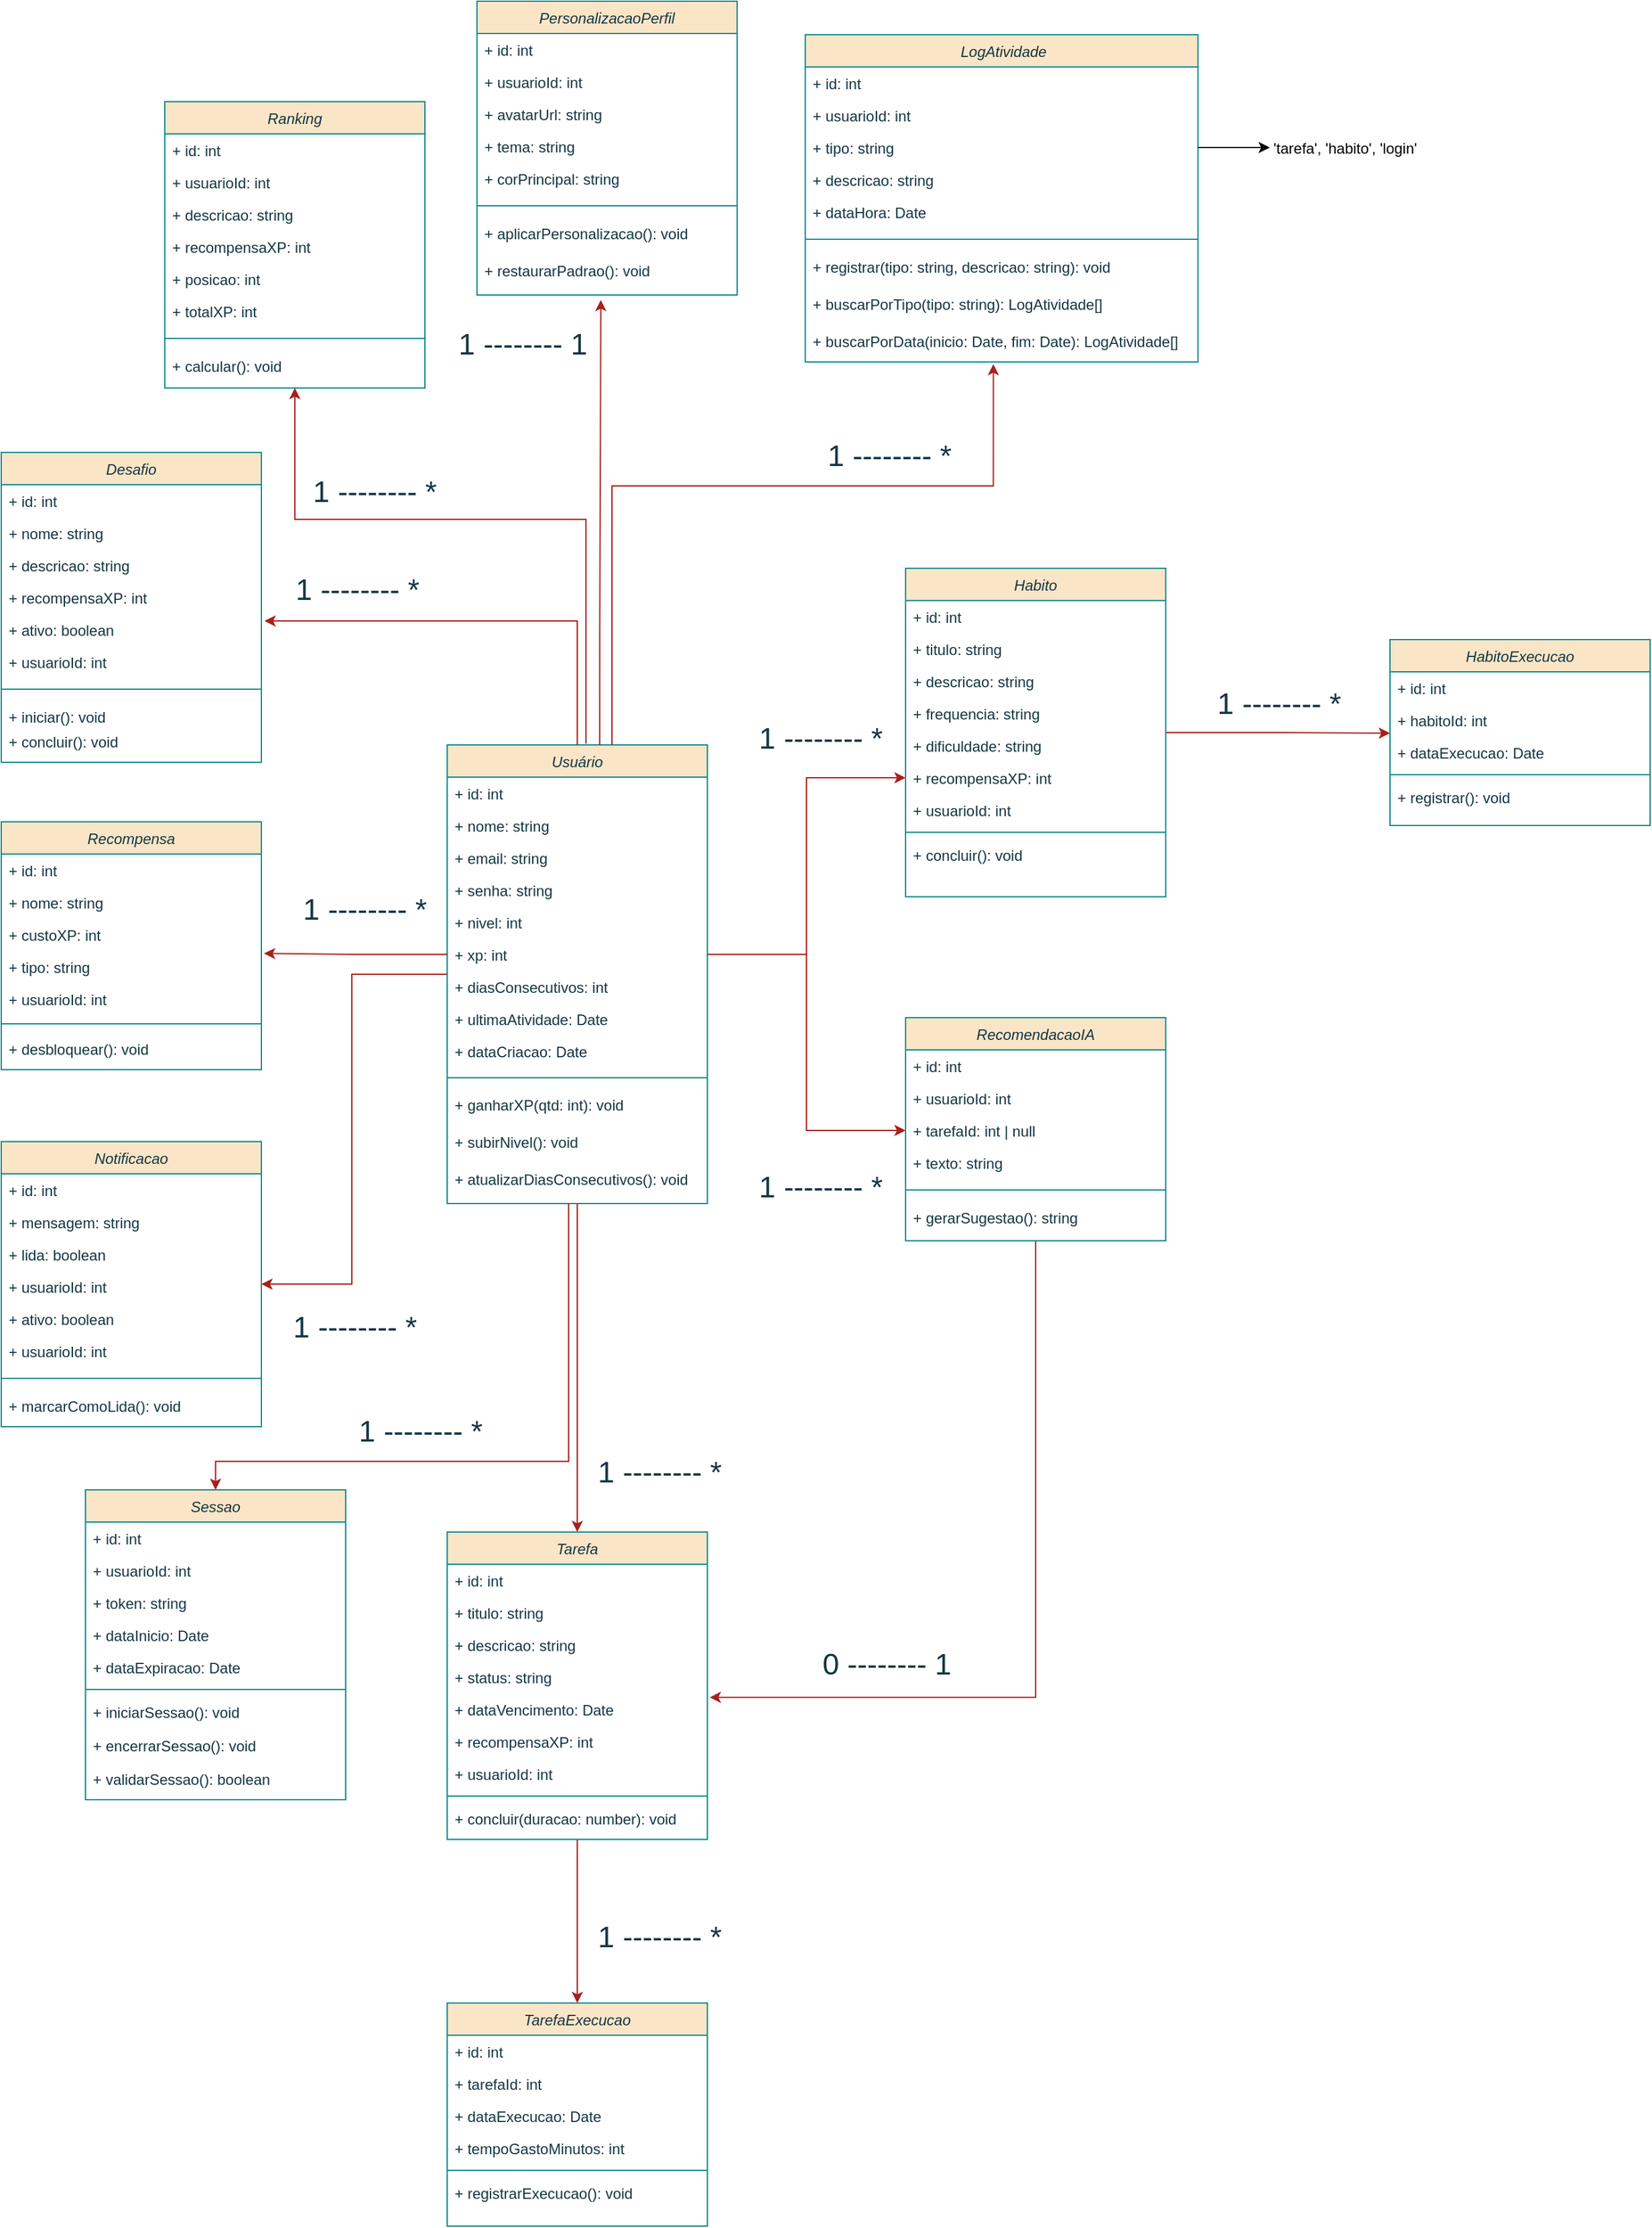 <mxfile version="26.2.13">
  <diagram id="C5RBs43oDa-KdzZeNtuy" name="Page-1">
    <mxGraphModel dx="2516" dy="2238" grid="0" gridSize="10" guides="1" tooltips="1" connect="1" arrows="1" fold="1" page="0" pageScale="1" pageWidth="827" pageHeight="1169" math="0" shadow="0">
      <root>
        <mxCell id="WIyWlLk6GJQsqaUBKTNV-0" />
        <mxCell id="WIyWlLk6GJQsqaUBKTNV-1" parent="WIyWlLk6GJQsqaUBKTNV-0" />
        <mxCell id="H4W62oV0f-1y-v-Hk6FP-119" style="edgeStyle=orthogonalEdgeStyle;rounded=0;orthogonalLoop=1;jettySize=auto;html=1;entryX=0.5;entryY=0;entryDx=0;entryDy=0;labelBackgroundColor=none;strokeColor=#A8201A;fontColor=default;" parent="WIyWlLk6GJQsqaUBKTNV-1" source="zkfFHV4jXpPFQw0GAbJ--0" target="H4W62oV0f-1y-v-Hk6FP-45" edge="1">
          <mxGeometry relative="1" as="geometry" />
        </mxCell>
        <mxCell id="H4W62oV0f-1y-v-Hk6FP-130" style="edgeStyle=orthogonalEdgeStyle;rounded=0;orthogonalLoop=1;jettySize=auto;html=1;labelBackgroundColor=none;strokeColor=#A8201A;fontColor=default;" parent="WIyWlLk6GJQsqaUBKTNV-1" source="zkfFHV4jXpPFQw0GAbJ--0" target="H4W62oV0f-1y-v-Hk6FP-90" edge="1">
          <mxGeometry relative="1" as="geometry">
            <Array as="points">
              <mxPoint x="403" y="205" />
              <mxPoint x="403" y="455" />
            </Array>
          </mxGeometry>
        </mxCell>
        <mxCell id="zkfFHV4jXpPFQw0GAbJ--0" value="Usuário" style="swimlane;fontStyle=2;align=center;verticalAlign=top;childLayout=stackLayout;horizontal=1;startSize=26;horizontalStack=0;resizeParent=1;resizeLast=0;collapsible=1;marginBottom=0;rounded=0;shadow=0;strokeWidth=1;labelBackgroundColor=none;fillColor=#FAE5C7;strokeColor=#0F8B8D;fontColor=#143642;" parent="WIyWlLk6GJQsqaUBKTNV-1" vertex="1">
          <mxGeometry x="480" y="20" width="210" height="370" as="geometry">
            <mxRectangle x="230" y="140" width="160" height="26" as="alternateBounds" />
          </mxGeometry>
        </mxCell>
        <mxCell id="zkfFHV4jXpPFQw0GAbJ--1" value="+ id: int" style="text;align=left;verticalAlign=top;spacingLeft=4;spacingRight=4;overflow=hidden;rotatable=0;points=[[0,0.5],[1,0.5]];portConstraint=eastwest;labelBackgroundColor=none;fontColor=#143642;" parent="zkfFHV4jXpPFQw0GAbJ--0" vertex="1">
          <mxGeometry y="26" width="210" height="26" as="geometry" />
        </mxCell>
        <mxCell id="zkfFHV4jXpPFQw0GAbJ--2" value="+ nome: string" style="text;align=left;verticalAlign=top;spacingLeft=4;spacingRight=4;overflow=hidden;rotatable=0;points=[[0,0.5],[1,0.5]];portConstraint=eastwest;rounded=0;shadow=0;html=0;labelBackgroundColor=none;fontColor=#143642;" parent="zkfFHV4jXpPFQw0GAbJ--0" vertex="1">
          <mxGeometry y="52" width="210" height="26" as="geometry" />
        </mxCell>
        <mxCell id="zkfFHV4jXpPFQw0GAbJ--3" value="+ email: string" style="text;align=left;verticalAlign=top;spacingLeft=4;spacingRight=4;overflow=hidden;rotatable=0;points=[[0,0.5],[1,0.5]];portConstraint=eastwest;rounded=0;shadow=0;html=0;labelBackgroundColor=none;fontColor=#143642;" parent="zkfFHV4jXpPFQw0GAbJ--0" vertex="1">
          <mxGeometry y="78" width="210" height="26" as="geometry" />
        </mxCell>
        <mxCell id="H4W62oV0f-1y-v-Hk6FP-13" value="+ senha: string" style="text;align=left;verticalAlign=top;spacingLeft=4;spacingRight=4;overflow=hidden;rotatable=0;points=[[0,0.5],[1,0.5]];portConstraint=eastwest;rounded=0;shadow=0;html=0;labelBackgroundColor=none;fontColor=#143642;" parent="zkfFHV4jXpPFQw0GAbJ--0" vertex="1">
          <mxGeometry y="104" width="210" height="26" as="geometry" />
        </mxCell>
        <mxCell id="H4W62oV0f-1y-v-Hk6FP-14" value="+ nivel: int" style="text;align=left;verticalAlign=top;spacingLeft=4;spacingRight=4;overflow=hidden;rotatable=0;points=[[0,0.5],[1,0.5]];portConstraint=eastwest;rounded=0;shadow=0;html=0;labelBackgroundColor=none;fontColor=#143642;" parent="zkfFHV4jXpPFQw0GAbJ--0" vertex="1">
          <mxGeometry y="130" width="210" height="26" as="geometry" />
        </mxCell>
        <mxCell id="H4W62oV0f-1y-v-Hk6FP-15" value="+ xp: int" style="text;align=left;verticalAlign=top;spacingLeft=4;spacingRight=4;overflow=hidden;rotatable=0;points=[[0,0.5],[1,0.5]];portConstraint=eastwest;rounded=0;shadow=0;html=0;labelBackgroundColor=none;fontColor=#143642;" parent="zkfFHV4jXpPFQw0GAbJ--0" vertex="1">
          <mxGeometry y="156" width="210" height="26" as="geometry" />
        </mxCell>
        <mxCell id="H4W62oV0f-1y-v-Hk6FP-16" value="+ diasConsecutivos: int" style="text;align=left;verticalAlign=top;spacingLeft=4;spacingRight=4;overflow=hidden;rotatable=0;points=[[0,0.5],[1,0.5]];portConstraint=eastwest;rounded=0;shadow=0;html=0;labelBackgroundColor=none;fontColor=#143642;" parent="zkfFHV4jXpPFQw0GAbJ--0" vertex="1">
          <mxGeometry y="182" width="210" height="26" as="geometry" />
        </mxCell>
        <mxCell id="H4W62oV0f-1y-v-Hk6FP-27" value="+ ultimaAtividade: Date" style="text;align=left;verticalAlign=top;spacingLeft=4;spacingRight=4;overflow=hidden;rotatable=0;points=[[0,0.5],[1,0.5]];portConstraint=eastwest;rounded=0;shadow=0;html=0;labelBackgroundColor=none;fontColor=#143642;" parent="zkfFHV4jXpPFQw0GAbJ--0" vertex="1">
          <mxGeometry y="208" width="210" height="26" as="geometry" />
        </mxCell>
        <mxCell id="H4W62oV0f-1y-v-Hk6FP-28" value="+ dataCriacao: Date" style="text;align=left;verticalAlign=top;spacingLeft=4;spacingRight=4;overflow=hidden;rotatable=0;points=[[0,0.5],[1,0.5]];portConstraint=eastwest;rounded=0;shadow=0;html=0;labelBackgroundColor=none;fontColor=#143642;" parent="zkfFHV4jXpPFQw0GAbJ--0" vertex="1">
          <mxGeometry y="234" width="210" height="26" as="geometry" />
        </mxCell>
        <mxCell id="zkfFHV4jXpPFQw0GAbJ--4" value="" style="line;html=1;strokeWidth=1;align=left;verticalAlign=middle;spacingTop=-1;spacingLeft=3;spacingRight=3;rotatable=0;labelPosition=right;points=[];portConstraint=eastwest;labelBackgroundColor=none;fillColor=#FAE5C7;strokeColor=#0F8B8D;fontColor=#143642;" parent="zkfFHV4jXpPFQw0GAbJ--0" vertex="1">
          <mxGeometry y="260" width="210" height="17" as="geometry" />
        </mxCell>
        <mxCell id="zkfFHV4jXpPFQw0GAbJ--5" value="+ ganharXP(qtd: int): void" style="text;align=left;verticalAlign=top;spacingLeft=4;spacingRight=4;overflow=hidden;rotatable=0;points=[[0,0.5],[1,0.5]];portConstraint=eastwest;labelBackgroundColor=none;fontColor=#143642;" parent="zkfFHV4jXpPFQw0GAbJ--0" vertex="1">
          <mxGeometry y="277" width="210" height="30" as="geometry" />
        </mxCell>
        <mxCell id="H4W62oV0f-1y-v-Hk6FP-29" value="+ subirNivel(): void" style="text;align=left;verticalAlign=top;spacingLeft=4;spacingRight=4;overflow=hidden;rotatable=0;points=[[0,0.5],[1,0.5]];portConstraint=eastwest;labelBackgroundColor=none;fontColor=#143642;" parent="zkfFHV4jXpPFQw0GAbJ--0" vertex="1">
          <mxGeometry y="307" width="210" height="30" as="geometry" />
        </mxCell>
        <mxCell id="H4W62oV0f-1y-v-Hk6FP-30" value="+ atualizarDiasConsecutivos(): void" style="text;align=left;verticalAlign=top;spacingLeft=4;spacingRight=4;overflow=hidden;rotatable=0;points=[[0,0.5],[1,0.5]];portConstraint=eastwest;labelBackgroundColor=none;fontColor=#143642;" parent="zkfFHV4jXpPFQw0GAbJ--0" vertex="1">
          <mxGeometry y="337" width="210" height="30" as="geometry" />
        </mxCell>
        <mxCell id="H4W62oV0f-1y-v-Hk6FP-116" style="edgeStyle=orthogonalEdgeStyle;rounded=0;orthogonalLoop=1;jettySize=auto;html=1;entryX=0;entryY=0.904;entryDx=0;entryDy=0;entryPerimeter=0;labelBackgroundColor=none;strokeColor=#A8201A;fontColor=default;" parent="WIyWlLk6GJQsqaUBKTNV-1" source="H4W62oV0f-1y-v-Hk6FP-31" target="H4W62oV0f-1y-v-Hk6FP-67" edge="1">
          <mxGeometry relative="1" as="geometry">
            <mxPoint x="1210" y="213" as="targetPoint" />
          </mxGeometry>
        </mxCell>
        <mxCell id="H4W62oV0f-1y-v-Hk6FP-31" value="Habito" style="swimlane;fontStyle=2;align=center;verticalAlign=top;childLayout=stackLayout;horizontal=1;startSize=26;horizontalStack=0;resizeParent=1;resizeLast=0;collapsible=1;marginBottom=0;rounded=0;shadow=0;strokeWidth=1;labelBackgroundColor=none;fillColor=#FAE5C7;strokeColor=#0F8B8D;fontColor=#143642;" parent="WIyWlLk6GJQsqaUBKTNV-1" vertex="1">
          <mxGeometry x="850" y="-122.5" width="210" height="265" as="geometry">
            <mxRectangle x="230" y="140" width="160" height="26" as="alternateBounds" />
          </mxGeometry>
        </mxCell>
        <mxCell id="H4W62oV0f-1y-v-Hk6FP-32" value="+ id: int" style="text;align=left;verticalAlign=top;spacingLeft=4;spacingRight=4;overflow=hidden;rotatable=0;points=[[0,0.5],[1,0.5]];portConstraint=eastwest;labelBackgroundColor=none;fontColor=#143642;" parent="H4W62oV0f-1y-v-Hk6FP-31" vertex="1">
          <mxGeometry y="26" width="210" height="26" as="geometry" />
        </mxCell>
        <mxCell id="H4W62oV0f-1y-v-Hk6FP-33" value="+ titulo: string" style="text;align=left;verticalAlign=top;spacingLeft=4;spacingRight=4;overflow=hidden;rotatable=0;points=[[0,0.5],[1,0.5]];portConstraint=eastwest;rounded=0;shadow=0;html=0;labelBackgroundColor=none;fontColor=#143642;" parent="H4W62oV0f-1y-v-Hk6FP-31" vertex="1">
          <mxGeometry y="52" width="210" height="26" as="geometry" />
        </mxCell>
        <mxCell id="H4W62oV0f-1y-v-Hk6FP-34" value="+ descricao: string" style="text;align=left;verticalAlign=top;spacingLeft=4;spacingRight=4;overflow=hidden;rotatable=0;points=[[0,0.5],[1,0.5]];portConstraint=eastwest;rounded=0;shadow=0;html=0;labelBackgroundColor=none;fontColor=#143642;" parent="H4W62oV0f-1y-v-Hk6FP-31" vertex="1">
          <mxGeometry y="78" width="210" height="26" as="geometry" />
        </mxCell>
        <mxCell id="H4W62oV0f-1y-v-Hk6FP-35" value="+ frequencia: string" style="text;align=left;verticalAlign=top;spacingLeft=4;spacingRight=4;overflow=hidden;rotatable=0;points=[[0,0.5],[1,0.5]];portConstraint=eastwest;rounded=0;shadow=0;html=0;labelBackgroundColor=none;fontColor=#143642;" parent="H4W62oV0f-1y-v-Hk6FP-31" vertex="1">
          <mxGeometry y="104" width="210" height="26" as="geometry" />
        </mxCell>
        <mxCell id="H4W62oV0f-1y-v-Hk6FP-36" value="+ dificuldade: string" style="text;align=left;verticalAlign=top;spacingLeft=4;spacingRight=4;overflow=hidden;rotatable=0;points=[[0,0.5],[1,0.5]];portConstraint=eastwest;rounded=0;shadow=0;html=0;labelBackgroundColor=none;fontColor=#143642;" parent="H4W62oV0f-1y-v-Hk6FP-31" vertex="1">
          <mxGeometry y="130" width="210" height="26" as="geometry" />
        </mxCell>
        <mxCell id="H4W62oV0f-1y-v-Hk6FP-37" value="+ recompensaXP: int" style="text;align=left;verticalAlign=top;spacingLeft=4;spacingRight=4;overflow=hidden;rotatable=0;points=[[0,0.5],[1,0.5]];portConstraint=eastwest;rounded=0;shadow=0;html=0;labelBackgroundColor=none;fontColor=#143642;" parent="H4W62oV0f-1y-v-Hk6FP-31" vertex="1">
          <mxGeometry y="156" width="210" height="26" as="geometry" />
        </mxCell>
        <mxCell id="H4W62oV0f-1y-v-Hk6FP-38" value="+ usuarioId: int" style="text;align=left;verticalAlign=top;spacingLeft=4;spacingRight=4;overflow=hidden;rotatable=0;points=[[0,0.5],[1,0.5]];portConstraint=eastwest;rounded=0;shadow=0;html=0;labelBackgroundColor=none;fontColor=#143642;" parent="H4W62oV0f-1y-v-Hk6FP-31" vertex="1">
          <mxGeometry y="182" width="210" height="26" as="geometry" />
        </mxCell>
        <mxCell id="H4W62oV0f-1y-v-Hk6FP-41" value="" style="line;html=1;strokeWidth=1;align=left;verticalAlign=middle;spacingTop=-1;spacingLeft=3;spacingRight=3;rotatable=0;labelPosition=right;points=[];portConstraint=eastwest;labelBackgroundColor=none;fillColor=#FAE5C7;strokeColor=#0F8B8D;fontColor=#143642;" parent="H4W62oV0f-1y-v-Hk6FP-31" vertex="1">
          <mxGeometry y="208" width="210" height="10" as="geometry" />
        </mxCell>
        <mxCell id="H4W62oV0f-1y-v-Hk6FP-42" value="+ concluir(): void" style="text;align=left;verticalAlign=top;spacingLeft=4;spacingRight=4;overflow=hidden;rotatable=0;points=[[0,0.5],[1,0.5]];portConstraint=eastwest;labelBackgroundColor=none;fontColor=#143642;" parent="H4W62oV0f-1y-v-Hk6FP-31" vertex="1">
          <mxGeometry y="218" width="210" height="30" as="geometry" />
        </mxCell>
        <mxCell id="H4W62oV0f-1y-v-Hk6FP-139" style="edgeStyle=orthogonalEdgeStyle;rounded=0;orthogonalLoop=1;jettySize=auto;html=1;entryX=0.5;entryY=0;entryDx=0;entryDy=0;labelBackgroundColor=none;strokeColor=#A8201A;fontColor=default;" parent="WIyWlLk6GJQsqaUBKTNV-1" source="H4W62oV0f-1y-v-Hk6FP-45" target="H4W62oV0f-1y-v-Hk6FP-55" edge="1">
          <mxGeometry relative="1" as="geometry" />
        </mxCell>
        <mxCell id="H4W62oV0f-1y-v-Hk6FP-45" value="Tarefa" style="swimlane;fontStyle=2;align=center;verticalAlign=top;childLayout=stackLayout;horizontal=1;startSize=26;horizontalStack=0;resizeParent=1;resizeLast=0;collapsible=1;marginBottom=0;rounded=0;shadow=0;strokeWidth=1;labelBackgroundColor=none;fillColor=#FAE5C7;strokeColor=#0F8B8D;fontColor=#143642;" parent="WIyWlLk6GJQsqaUBKTNV-1" vertex="1">
          <mxGeometry x="480" y="655" width="210" height="248" as="geometry">
            <mxRectangle x="230" y="140" width="160" height="26" as="alternateBounds" />
          </mxGeometry>
        </mxCell>
        <mxCell id="H4W62oV0f-1y-v-Hk6FP-46" value="+ id: int" style="text;align=left;verticalAlign=top;spacingLeft=4;spacingRight=4;overflow=hidden;rotatable=0;points=[[0,0.5],[1,0.5]];portConstraint=eastwest;labelBackgroundColor=none;fontColor=#143642;" parent="H4W62oV0f-1y-v-Hk6FP-45" vertex="1">
          <mxGeometry y="26" width="210" height="26" as="geometry" />
        </mxCell>
        <mxCell id="H4W62oV0f-1y-v-Hk6FP-47" value="+ titulo: string" style="text;align=left;verticalAlign=top;spacingLeft=4;spacingRight=4;overflow=hidden;rotatable=0;points=[[0,0.5],[1,0.5]];portConstraint=eastwest;rounded=0;shadow=0;html=0;labelBackgroundColor=none;fontColor=#143642;" parent="H4W62oV0f-1y-v-Hk6FP-45" vertex="1">
          <mxGeometry y="52" width="210" height="26" as="geometry" />
        </mxCell>
        <mxCell id="H4W62oV0f-1y-v-Hk6FP-48" value="+ descricao: string" style="text;align=left;verticalAlign=top;spacingLeft=4;spacingRight=4;overflow=hidden;rotatable=0;points=[[0,0.5],[1,0.5]];portConstraint=eastwest;rounded=0;shadow=0;html=0;labelBackgroundColor=none;fontColor=#143642;" parent="H4W62oV0f-1y-v-Hk6FP-45" vertex="1">
          <mxGeometry y="78" width="210" height="26" as="geometry" />
        </mxCell>
        <mxCell id="H4W62oV0f-1y-v-Hk6FP-49" value="+ status: string" style="text;align=left;verticalAlign=top;spacingLeft=4;spacingRight=4;overflow=hidden;rotatable=0;points=[[0,0.5],[1,0.5]];portConstraint=eastwest;rounded=0;shadow=0;html=0;labelBackgroundColor=none;fontColor=#143642;" parent="H4W62oV0f-1y-v-Hk6FP-45" vertex="1">
          <mxGeometry y="104" width="210" height="26" as="geometry" />
        </mxCell>
        <mxCell id="H4W62oV0f-1y-v-Hk6FP-50" value="+ dataVencimento: Date" style="text;align=left;verticalAlign=top;spacingLeft=4;spacingRight=4;overflow=hidden;rotatable=0;points=[[0,0.5],[1,0.5]];portConstraint=eastwest;rounded=0;shadow=0;html=0;labelBackgroundColor=none;fontColor=#143642;" parent="H4W62oV0f-1y-v-Hk6FP-45" vertex="1">
          <mxGeometry y="130" width="210" height="26" as="geometry" />
        </mxCell>
        <mxCell id="H4W62oV0f-1y-v-Hk6FP-51" value="+ recompensaXP: int" style="text;align=left;verticalAlign=top;spacingLeft=4;spacingRight=4;overflow=hidden;rotatable=0;points=[[0,0.5],[1,0.5]];portConstraint=eastwest;rounded=0;shadow=0;html=0;labelBackgroundColor=none;fontColor=#143642;" parent="H4W62oV0f-1y-v-Hk6FP-45" vertex="1">
          <mxGeometry y="156" width="210" height="26" as="geometry" />
        </mxCell>
        <mxCell id="H4W62oV0f-1y-v-Hk6FP-52" value="+ usuarioId: int" style="text;align=left;verticalAlign=top;spacingLeft=4;spacingRight=4;overflow=hidden;rotatable=0;points=[[0,0.5],[1,0.5]];portConstraint=eastwest;rounded=0;shadow=0;html=0;labelBackgroundColor=none;fontColor=#143642;" parent="H4W62oV0f-1y-v-Hk6FP-45" vertex="1">
          <mxGeometry y="182" width="210" height="26" as="geometry" />
        </mxCell>
        <mxCell id="H4W62oV0f-1y-v-Hk6FP-53" value="" style="line;html=1;strokeWidth=1;align=left;verticalAlign=middle;spacingTop=-1;spacingLeft=3;spacingRight=3;rotatable=0;labelPosition=right;points=[];portConstraint=eastwest;labelBackgroundColor=none;fillColor=#FAE5C7;strokeColor=#0F8B8D;fontColor=#143642;" parent="H4W62oV0f-1y-v-Hk6FP-45" vertex="1">
          <mxGeometry y="208" width="210" height="10" as="geometry" />
        </mxCell>
        <mxCell id="H4W62oV0f-1y-v-Hk6FP-54" value="+ concluir(duracao: number): void" style="text;align=left;verticalAlign=top;spacingLeft=4;spacingRight=4;overflow=hidden;rotatable=0;points=[[0,0.5],[1,0.5]];portConstraint=eastwest;labelBackgroundColor=none;fontColor=#143642;" parent="H4W62oV0f-1y-v-Hk6FP-45" vertex="1">
          <mxGeometry y="218" width="210" height="30" as="geometry" />
        </mxCell>
        <mxCell id="H4W62oV0f-1y-v-Hk6FP-55" value="TarefaExecucao" style="swimlane;fontStyle=2;align=center;verticalAlign=top;childLayout=stackLayout;horizontal=1;startSize=26;horizontalStack=0;resizeParent=1;resizeLast=0;collapsible=1;marginBottom=0;rounded=0;shadow=0;strokeWidth=1;labelBackgroundColor=none;fillColor=#FAE5C7;strokeColor=#0F8B8D;fontColor=#143642;" parent="WIyWlLk6GJQsqaUBKTNV-1" vertex="1">
          <mxGeometry x="480" y="1035" width="210" height="180" as="geometry">
            <mxRectangle x="230" y="140" width="160" height="26" as="alternateBounds" />
          </mxGeometry>
        </mxCell>
        <mxCell id="H4W62oV0f-1y-v-Hk6FP-56" value="+ id: int" style="text;align=left;verticalAlign=top;spacingLeft=4;spacingRight=4;overflow=hidden;rotatable=0;points=[[0,0.5],[1,0.5]];portConstraint=eastwest;labelBackgroundColor=none;fontColor=#143642;" parent="H4W62oV0f-1y-v-Hk6FP-55" vertex="1">
          <mxGeometry y="26" width="210" height="26" as="geometry" />
        </mxCell>
        <mxCell id="H4W62oV0f-1y-v-Hk6FP-57" value="+ tarefaId: int" style="text;align=left;verticalAlign=top;spacingLeft=4;spacingRight=4;overflow=hidden;rotatable=0;points=[[0,0.5],[1,0.5]];portConstraint=eastwest;rounded=0;shadow=0;html=0;labelBackgroundColor=none;fontColor=#143642;" parent="H4W62oV0f-1y-v-Hk6FP-55" vertex="1">
          <mxGeometry y="52" width="210" height="26" as="geometry" />
        </mxCell>
        <mxCell id="H4W62oV0f-1y-v-Hk6FP-58" value="+ dataExecucao: Date" style="text;align=left;verticalAlign=top;spacingLeft=4;spacingRight=4;overflow=hidden;rotatable=0;points=[[0,0.5],[1,0.5]];portConstraint=eastwest;rounded=0;shadow=0;html=0;labelBackgroundColor=none;fontColor=#143642;" parent="H4W62oV0f-1y-v-Hk6FP-55" vertex="1">
          <mxGeometry y="78" width="210" height="26" as="geometry" />
        </mxCell>
        <mxCell id="H4W62oV0f-1y-v-Hk6FP-59" value="+ tempoGastoMinutos: int" style="text;align=left;verticalAlign=top;spacingLeft=4;spacingRight=4;overflow=hidden;rotatable=0;points=[[0,0.5],[1,0.5]];portConstraint=eastwest;rounded=0;shadow=0;html=0;labelBackgroundColor=none;fontColor=#143642;" parent="H4W62oV0f-1y-v-Hk6FP-55" vertex="1">
          <mxGeometry y="104" width="210" height="26" as="geometry" />
        </mxCell>
        <mxCell id="H4W62oV0f-1y-v-Hk6FP-63" value="" style="line;html=1;strokeWidth=1;align=left;verticalAlign=middle;spacingTop=-1;spacingLeft=3;spacingRight=3;rotatable=0;labelPosition=right;points=[];portConstraint=eastwest;labelBackgroundColor=none;fillColor=#FAE5C7;strokeColor=#0F8B8D;fontColor=#143642;" parent="H4W62oV0f-1y-v-Hk6FP-55" vertex="1">
          <mxGeometry y="130" width="210" height="10" as="geometry" />
        </mxCell>
        <mxCell id="H4W62oV0f-1y-v-Hk6FP-64" value="+ registrarExecucao(): void" style="text;align=left;verticalAlign=top;spacingLeft=4;spacingRight=4;overflow=hidden;rotatable=0;points=[[0,0.5],[1,0.5]];portConstraint=eastwest;labelBackgroundColor=none;fontColor=#143642;" parent="H4W62oV0f-1y-v-Hk6FP-55" vertex="1">
          <mxGeometry y="140" width="210" height="30" as="geometry" />
        </mxCell>
        <mxCell id="H4W62oV0f-1y-v-Hk6FP-65" value="HabitoExecucao" style="swimlane;fontStyle=2;align=center;verticalAlign=top;childLayout=stackLayout;horizontal=1;startSize=26;horizontalStack=0;resizeParent=1;resizeLast=0;collapsible=1;marginBottom=0;rounded=0;shadow=0;strokeWidth=1;labelBackgroundColor=none;fillColor=#FAE5C7;strokeColor=#0F8B8D;fontColor=#143642;" parent="WIyWlLk6GJQsqaUBKTNV-1" vertex="1">
          <mxGeometry x="1241" y="-65" width="210" height="150" as="geometry">
            <mxRectangle x="230" y="140" width="160" height="26" as="alternateBounds" />
          </mxGeometry>
        </mxCell>
        <mxCell id="H4W62oV0f-1y-v-Hk6FP-66" value="+ id: int" style="text;align=left;verticalAlign=top;spacingLeft=4;spacingRight=4;overflow=hidden;rotatable=0;points=[[0,0.5],[1,0.5]];portConstraint=eastwest;labelBackgroundColor=none;fontColor=#143642;" parent="H4W62oV0f-1y-v-Hk6FP-65" vertex="1">
          <mxGeometry y="26" width="210" height="26" as="geometry" />
        </mxCell>
        <mxCell id="H4W62oV0f-1y-v-Hk6FP-67" value="+ habitoId: int" style="text;align=left;verticalAlign=top;spacingLeft=4;spacingRight=4;overflow=hidden;rotatable=0;points=[[0,0.5],[1,0.5]];portConstraint=eastwest;rounded=0;shadow=0;html=0;labelBackgroundColor=none;fontColor=#143642;" parent="H4W62oV0f-1y-v-Hk6FP-65" vertex="1">
          <mxGeometry y="52" width="210" height="26" as="geometry" />
        </mxCell>
        <mxCell id="H4W62oV0f-1y-v-Hk6FP-68" value="+ dataExecucao: Date" style="text;align=left;verticalAlign=top;spacingLeft=4;spacingRight=4;overflow=hidden;rotatable=0;points=[[0,0.5],[1,0.5]];portConstraint=eastwest;rounded=0;shadow=0;html=0;labelBackgroundColor=none;fontColor=#143642;" parent="H4W62oV0f-1y-v-Hk6FP-65" vertex="1">
          <mxGeometry y="78" width="210" height="26" as="geometry" />
        </mxCell>
        <mxCell id="H4W62oV0f-1y-v-Hk6FP-70" value="" style="line;html=1;strokeWidth=1;align=left;verticalAlign=middle;spacingTop=-1;spacingLeft=3;spacingRight=3;rotatable=0;labelPosition=right;points=[];portConstraint=eastwest;labelBackgroundColor=none;fillColor=#FAE5C7;strokeColor=#0F8B8D;fontColor=#143642;" parent="H4W62oV0f-1y-v-Hk6FP-65" vertex="1">
          <mxGeometry y="104" width="210" height="10" as="geometry" />
        </mxCell>
        <mxCell id="H4W62oV0f-1y-v-Hk6FP-71" value="+ registrar(): void" style="text;align=left;verticalAlign=top;spacingLeft=4;spacingRight=4;overflow=hidden;rotatable=0;points=[[0,0.5],[1,0.5]];portConstraint=eastwest;labelBackgroundColor=none;fontColor=#143642;" parent="H4W62oV0f-1y-v-Hk6FP-65" vertex="1">
          <mxGeometry y="114" width="210" height="30" as="geometry" />
        </mxCell>
        <mxCell id="H4W62oV0f-1y-v-Hk6FP-72" value="Recompensa" style="swimlane;fontStyle=2;align=center;verticalAlign=top;childLayout=stackLayout;horizontal=1;startSize=26;horizontalStack=0;resizeParent=1;resizeLast=0;collapsible=1;marginBottom=0;rounded=0;shadow=0;strokeWidth=1;labelBackgroundColor=none;fillColor=#FAE5C7;strokeColor=#0F8B8D;fontColor=#143642;" parent="WIyWlLk6GJQsqaUBKTNV-1" vertex="1">
          <mxGeometry x="120" y="82" width="210" height="200" as="geometry">
            <mxRectangle x="230" y="140" width="160" height="26" as="alternateBounds" />
          </mxGeometry>
        </mxCell>
        <mxCell id="H4W62oV0f-1y-v-Hk6FP-73" value="+ id: int" style="text;align=left;verticalAlign=top;spacingLeft=4;spacingRight=4;overflow=hidden;rotatable=0;points=[[0,0.5],[1,0.5]];portConstraint=eastwest;labelBackgroundColor=none;fontColor=#143642;" parent="H4W62oV0f-1y-v-Hk6FP-72" vertex="1">
          <mxGeometry y="26" width="210" height="26" as="geometry" />
        </mxCell>
        <mxCell id="H4W62oV0f-1y-v-Hk6FP-74" value="+ nome: string" style="text;align=left;verticalAlign=top;spacingLeft=4;spacingRight=4;overflow=hidden;rotatable=0;points=[[0,0.5],[1,0.5]];portConstraint=eastwest;rounded=0;shadow=0;html=0;labelBackgroundColor=none;fontColor=#143642;" parent="H4W62oV0f-1y-v-Hk6FP-72" vertex="1">
          <mxGeometry y="52" width="210" height="26" as="geometry" />
        </mxCell>
        <mxCell id="H4W62oV0f-1y-v-Hk6FP-75" value="+ custoXP: int" style="text;align=left;verticalAlign=top;spacingLeft=4;spacingRight=4;overflow=hidden;rotatable=0;points=[[0,0.5],[1,0.5]];portConstraint=eastwest;rounded=0;shadow=0;html=0;labelBackgroundColor=none;fontColor=#143642;" parent="H4W62oV0f-1y-v-Hk6FP-72" vertex="1">
          <mxGeometry y="78" width="210" height="26" as="geometry" />
        </mxCell>
        <mxCell id="H4W62oV0f-1y-v-Hk6FP-78" value="+ tipo: string" style="text;align=left;verticalAlign=top;spacingLeft=4;spacingRight=4;overflow=hidden;rotatable=0;points=[[0,0.5],[1,0.5]];portConstraint=eastwest;rounded=0;shadow=0;html=0;labelBackgroundColor=none;fontColor=#143642;" parent="H4W62oV0f-1y-v-Hk6FP-72" vertex="1">
          <mxGeometry y="104" width="210" height="26" as="geometry" />
        </mxCell>
        <mxCell id="H4W62oV0f-1y-v-Hk6FP-79" value="+ usuarioId: int" style="text;align=left;verticalAlign=top;spacingLeft=4;spacingRight=4;overflow=hidden;rotatable=0;points=[[0,0.5],[1,0.5]];portConstraint=eastwest;rounded=0;shadow=0;html=0;labelBackgroundColor=none;fontColor=#143642;" parent="H4W62oV0f-1y-v-Hk6FP-72" vertex="1">
          <mxGeometry y="130" width="210" height="26" as="geometry" />
        </mxCell>
        <mxCell id="H4W62oV0f-1y-v-Hk6FP-76" value="" style="line;html=1;strokeWidth=1;align=left;verticalAlign=middle;spacingTop=-1;spacingLeft=3;spacingRight=3;rotatable=0;labelPosition=right;points=[];portConstraint=eastwest;labelBackgroundColor=none;fillColor=#FAE5C7;strokeColor=#0F8B8D;fontColor=#143642;" parent="H4W62oV0f-1y-v-Hk6FP-72" vertex="1">
          <mxGeometry y="156" width="210" height="14" as="geometry" />
        </mxCell>
        <mxCell id="H4W62oV0f-1y-v-Hk6FP-77" value="+ desbloquear(): void" style="text;align=left;verticalAlign=top;spacingLeft=4;spacingRight=4;overflow=hidden;rotatable=0;points=[[0,0.5],[1,0.5]];portConstraint=eastwest;labelBackgroundColor=none;fontColor=#143642;" parent="H4W62oV0f-1y-v-Hk6FP-72" vertex="1">
          <mxGeometry y="170" width="210" height="30" as="geometry" />
        </mxCell>
        <mxCell id="H4W62oV0f-1y-v-Hk6FP-80" value="Desafio" style="swimlane;fontStyle=2;align=center;verticalAlign=top;childLayout=stackLayout;horizontal=1;startSize=26;horizontalStack=0;resizeParent=1;resizeLast=0;collapsible=1;marginBottom=0;rounded=0;shadow=0;strokeWidth=1;labelBackgroundColor=none;fillColor=#FAE5C7;strokeColor=#0F8B8D;fontColor=#143642;" parent="WIyWlLk6GJQsqaUBKTNV-1" vertex="1">
          <mxGeometry x="120" y="-216" width="210" height="250" as="geometry">
            <mxRectangle x="230" y="140" width="160" height="26" as="alternateBounds" />
          </mxGeometry>
        </mxCell>
        <mxCell id="H4W62oV0f-1y-v-Hk6FP-81" value="+ id: int" style="text;align=left;verticalAlign=top;spacingLeft=4;spacingRight=4;overflow=hidden;rotatable=0;points=[[0,0.5],[1,0.5]];portConstraint=eastwest;labelBackgroundColor=none;fontColor=#143642;" parent="H4W62oV0f-1y-v-Hk6FP-80" vertex="1">
          <mxGeometry y="26" width="210" height="26" as="geometry" />
        </mxCell>
        <mxCell id="H4W62oV0f-1y-v-Hk6FP-82" value="+ nome: string" style="text;align=left;verticalAlign=top;spacingLeft=4;spacingRight=4;overflow=hidden;rotatable=0;points=[[0,0.5],[1,0.5]];portConstraint=eastwest;rounded=0;shadow=0;html=0;labelBackgroundColor=none;fontColor=#143642;" parent="H4W62oV0f-1y-v-Hk6FP-80" vertex="1">
          <mxGeometry y="52" width="210" height="26" as="geometry" />
        </mxCell>
        <mxCell id="H4W62oV0f-1y-v-Hk6FP-83" value="+ descricao: string" style="text;align=left;verticalAlign=top;spacingLeft=4;spacingRight=4;overflow=hidden;rotatable=0;points=[[0,0.5],[1,0.5]];portConstraint=eastwest;rounded=0;shadow=0;html=0;labelBackgroundColor=none;fontColor=#143642;" parent="H4W62oV0f-1y-v-Hk6FP-80" vertex="1">
          <mxGeometry y="78" width="210" height="26" as="geometry" />
        </mxCell>
        <mxCell id="H4W62oV0f-1y-v-Hk6FP-84" value="+ recompensaXP: int" style="text;align=left;verticalAlign=top;spacingLeft=4;spacingRight=4;overflow=hidden;rotatable=0;points=[[0,0.5],[1,0.5]];portConstraint=eastwest;rounded=0;shadow=0;html=0;labelBackgroundColor=none;fontColor=#143642;" parent="H4W62oV0f-1y-v-Hk6FP-80" vertex="1">
          <mxGeometry y="104" width="210" height="26" as="geometry" />
        </mxCell>
        <mxCell id="H4W62oV0f-1y-v-Hk6FP-85" value="+ ativo: boolean" style="text;align=left;verticalAlign=top;spacingLeft=4;spacingRight=4;overflow=hidden;rotatable=0;points=[[0,0.5],[1,0.5]];portConstraint=eastwest;rounded=0;shadow=0;html=0;labelBackgroundColor=none;fontColor=#143642;" parent="H4W62oV0f-1y-v-Hk6FP-80" vertex="1">
          <mxGeometry y="130" width="210" height="26" as="geometry" />
        </mxCell>
        <mxCell id="H4W62oV0f-1y-v-Hk6FP-88" value="+ usuarioId: int" style="text;align=left;verticalAlign=top;spacingLeft=4;spacingRight=4;overflow=hidden;rotatable=0;points=[[0,0.5],[1,0.5]];portConstraint=eastwest;rounded=0;shadow=0;html=0;labelBackgroundColor=none;fontColor=#143642;" parent="H4W62oV0f-1y-v-Hk6FP-80" vertex="1">
          <mxGeometry y="156" width="210" height="26" as="geometry" />
        </mxCell>
        <mxCell id="H4W62oV0f-1y-v-Hk6FP-86" value="" style="line;html=1;strokeWidth=1;align=left;verticalAlign=middle;spacingTop=-1;spacingLeft=3;spacingRight=3;rotatable=0;labelPosition=right;points=[];portConstraint=eastwest;labelBackgroundColor=none;fillColor=#FAE5C7;strokeColor=#0F8B8D;fontColor=#143642;" parent="H4W62oV0f-1y-v-Hk6FP-80" vertex="1">
          <mxGeometry y="182" width="210" height="18" as="geometry" />
        </mxCell>
        <mxCell id="H4W62oV0f-1y-v-Hk6FP-87" value="+ iniciar(): void" style="text;align=left;verticalAlign=top;spacingLeft=4;spacingRight=4;overflow=hidden;rotatable=0;points=[[0,0.5],[1,0.5]];portConstraint=eastwest;labelBackgroundColor=none;fontColor=#143642;" parent="H4W62oV0f-1y-v-Hk6FP-80" vertex="1">
          <mxGeometry y="200" width="210" height="20" as="geometry" />
        </mxCell>
        <mxCell id="H4W62oV0f-1y-v-Hk6FP-89" value="+ concluir(): void" style="text;align=left;verticalAlign=top;spacingLeft=4;spacingRight=4;overflow=hidden;rotatable=0;points=[[0,0.5],[1,0.5]];portConstraint=eastwest;labelBackgroundColor=none;fontColor=#143642;" parent="H4W62oV0f-1y-v-Hk6FP-80" vertex="1">
          <mxGeometry y="220" width="210" height="30" as="geometry" />
        </mxCell>
        <mxCell id="H4W62oV0f-1y-v-Hk6FP-90" value="Notificacao" style="swimlane;fontStyle=2;align=center;verticalAlign=top;childLayout=stackLayout;horizontal=1;startSize=26;horizontalStack=0;resizeParent=1;resizeLast=0;collapsible=1;marginBottom=0;rounded=0;shadow=0;strokeWidth=1;labelBackgroundColor=none;fillColor=#FAE5C7;strokeColor=#0F8B8D;fontColor=#143642;" parent="WIyWlLk6GJQsqaUBKTNV-1" vertex="1">
          <mxGeometry x="120" y="340" width="210" height="230" as="geometry">
            <mxRectangle x="230" y="140" width="160" height="26" as="alternateBounds" />
          </mxGeometry>
        </mxCell>
        <mxCell id="H4W62oV0f-1y-v-Hk6FP-91" value="+ id: int" style="text;align=left;verticalAlign=top;spacingLeft=4;spacingRight=4;overflow=hidden;rotatable=0;points=[[0,0.5],[1,0.5]];portConstraint=eastwest;labelBackgroundColor=none;fontColor=#143642;" parent="H4W62oV0f-1y-v-Hk6FP-90" vertex="1">
          <mxGeometry y="26" width="210" height="26" as="geometry" />
        </mxCell>
        <mxCell id="H4W62oV0f-1y-v-Hk6FP-92" value="+ mensagem: string" style="text;align=left;verticalAlign=top;spacingLeft=4;spacingRight=4;overflow=hidden;rotatable=0;points=[[0,0.5],[1,0.5]];portConstraint=eastwest;rounded=0;shadow=0;html=0;labelBackgroundColor=none;fontColor=#143642;" parent="H4W62oV0f-1y-v-Hk6FP-90" vertex="1">
          <mxGeometry y="52" width="210" height="26" as="geometry" />
        </mxCell>
        <mxCell id="H4W62oV0f-1y-v-Hk6FP-93" value="+ lida: boolean" style="text;align=left;verticalAlign=top;spacingLeft=4;spacingRight=4;overflow=hidden;rotatable=0;points=[[0,0.5],[1,0.5]];portConstraint=eastwest;rounded=0;shadow=0;html=0;labelBackgroundColor=none;fontColor=#143642;" parent="H4W62oV0f-1y-v-Hk6FP-90" vertex="1">
          <mxGeometry y="78" width="210" height="26" as="geometry" />
        </mxCell>
        <mxCell id="H4W62oV0f-1y-v-Hk6FP-94" value="+ usuarioId: int" style="text;align=left;verticalAlign=top;spacingLeft=4;spacingRight=4;overflow=hidden;rotatable=0;points=[[0,0.5],[1,0.5]];portConstraint=eastwest;rounded=0;shadow=0;html=0;labelBackgroundColor=none;fontColor=#143642;" parent="H4W62oV0f-1y-v-Hk6FP-90" vertex="1">
          <mxGeometry y="104" width="210" height="26" as="geometry" />
        </mxCell>
        <mxCell id="H4W62oV0f-1y-v-Hk6FP-95" value="+ ativo: boolean" style="text;align=left;verticalAlign=top;spacingLeft=4;spacingRight=4;overflow=hidden;rotatable=0;points=[[0,0.5],[1,0.5]];portConstraint=eastwest;rounded=0;shadow=0;html=0;labelBackgroundColor=none;fontColor=#143642;" parent="H4W62oV0f-1y-v-Hk6FP-90" vertex="1">
          <mxGeometry y="130" width="210" height="26" as="geometry" />
        </mxCell>
        <mxCell id="H4W62oV0f-1y-v-Hk6FP-96" value="+ usuarioId: int" style="text;align=left;verticalAlign=top;spacingLeft=4;spacingRight=4;overflow=hidden;rotatable=0;points=[[0,0.5],[1,0.5]];portConstraint=eastwest;rounded=0;shadow=0;html=0;labelBackgroundColor=none;fontColor=#143642;" parent="H4W62oV0f-1y-v-Hk6FP-90" vertex="1">
          <mxGeometry y="156" width="210" height="26" as="geometry" />
        </mxCell>
        <mxCell id="H4W62oV0f-1y-v-Hk6FP-97" value="" style="line;html=1;strokeWidth=1;align=left;verticalAlign=middle;spacingTop=-1;spacingLeft=3;spacingRight=3;rotatable=0;labelPosition=right;points=[];portConstraint=eastwest;labelBackgroundColor=none;fillColor=#FAE5C7;strokeColor=#0F8B8D;fontColor=#143642;" parent="H4W62oV0f-1y-v-Hk6FP-90" vertex="1">
          <mxGeometry y="182" width="210" height="18" as="geometry" />
        </mxCell>
        <mxCell id="H4W62oV0f-1y-v-Hk6FP-98" value="+ marcarComoLida(): void" style="text;align=left;verticalAlign=top;spacingLeft=4;spacingRight=4;overflow=hidden;rotatable=0;points=[[0,0.5],[1,0.5]];portConstraint=eastwest;labelBackgroundColor=none;fontColor=#143642;" parent="H4W62oV0f-1y-v-Hk6FP-90" vertex="1">
          <mxGeometry y="200" width="210" height="20" as="geometry" />
        </mxCell>
        <mxCell id="H4W62oV0f-1y-v-Hk6FP-100" value="RecomendacaoIA" style="swimlane;fontStyle=2;align=center;verticalAlign=top;childLayout=stackLayout;horizontal=1;startSize=26;horizontalStack=0;resizeParent=1;resizeLast=0;collapsible=1;marginBottom=0;rounded=0;shadow=0;strokeWidth=1;labelBackgroundColor=none;fillColor=#FAE5C7;strokeColor=#0F8B8D;fontColor=#143642;" parent="WIyWlLk6GJQsqaUBKTNV-1" vertex="1">
          <mxGeometry x="850" y="240" width="210" height="180" as="geometry">
            <mxRectangle x="230" y="140" width="160" height="26" as="alternateBounds" />
          </mxGeometry>
        </mxCell>
        <mxCell id="H4W62oV0f-1y-v-Hk6FP-101" value="+ id: int" style="text;align=left;verticalAlign=top;spacingLeft=4;spacingRight=4;overflow=hidden;rotatable=0;points=[[0,0.5],[1,0.5]];portConstraint=eastwest;labelBackgroundColor=none;fontColor=#143642;" parent="H4W62oV0f-1y-v-Hk6FP-100" vertex="1">
          <mxGeometry y="26" width="210" height="26" as="geometry" />
        </mxCell>
        <mxCell id="H4W62oV0f-1y-v-Hk6FP-102" value="+ usuarioId: int" style="text;align=left;verticalAlign=top;spacingLeft=4;spacingRight=4;overflow=hidden;rotatable=0;points=[[0,0.5],[1,0.5]];portConstraint=eastwest;rounded=0;shadow=0;html=0;labelBackgroundColor=none;fontColor=#143642;" parent="H4W62oV0f-1y-v-Hk6FP-100" vertex="1">
          <mxGeometry y="52" width="210" height="26" as="geometry" />
        </mxCell>
        <mxCell id="H4W62oV0f-1y-v-Hk6FP-103" value="+ tarefaId: int | null" style="text;align=left;verticalAlign=top;spacingLeft=4;spacingRight=4;overflow=hidden;rotatable=0;points=[[0,0.5],[1,0.5]];portConstraint=eastwest;rounded=0;shadow=0;html=0;labelBackgroundColor=none;fontColor=#143642;" parent="H4W62oV0f-1y-v-Hk6FP-100" vertex="1">
          <mxGeometry y="78" width="210" height="26" as="geometry" />
        </mxCell>
        <mxCell id="H4W62oV0f-1y-v-Hk6FP-104" value="+ texto: string" style="text;align=left;verticalAlign=top;spacingLeft=4;spacingRight=4;overflow=hidden;rotatable=0;points=[[0,0.5],[1,0.5]];portConstraint=eastwest;rounded=0;shadow=0;html=0;labelBackgroundColor=none;fontColor=#143642;" parent="H4W62oV0f-1y-v-Hk6FP-100" vertex="1">
          <mxGeometry y="104" width="210" height="26" as="geometry" />
        </mxCell>
        <mxCell id="H4W62oV0f-1y-v-Hk6FP-107" value="" style="line;html=1;strokeWidth=1;align=left;verticalAlign=middle;spacingTop=-1;spacingLeft=3;spacingRight=3;rotatable=0;labelPosition=right;points=[];portConstraint=eastwest;labelBackgroundColor=none;fillColor=#FAE5C7;strokeColor=#0F8B8D;fontColor=#143642;" parent="H4W62oV0f-1y-v-Hk6FP-100" vertex="1">
          <mxGeometry y="130" width="210" height="18" as="geometry" />
        </mxCell>
        <mxCell id="H4W62oV0f-1y-v-Hk6FP-108" value="+ gerarSugestao(): string" style="text;align=left;verticalAlign=top;spacingLeft=4;spacingRight=4;overflow=hidden;rotatable=0;points=[[0,0.5],[1,0.5]];portConstraint=eastwest;labelBackgroundColor=none;fontColor=#143642;" parent="H4W62oV0f-1y-v-Hk6FP-100" vertex="1">
          <mxGeometry y="148" width="210" height="20" as="geometry" />
        </mxCell>
        <mxCell id="H4W62oV0f-1y-v-Hk6FP-113" value="&lt;div&gt;&lt;font style=&quot;font-size: 24px;&quot;&gt;&lt;br&gt;&lt;/font&gt;&lt;/div&gt;&lt;div&gt;&lt;font style=&quot;font-size: 24px;&quot;&gt;&amp;nbsp; &amp;nbsp;1 -------- *&amp;nbsp; &amp;nbsp;&amp;nbsp;&lt;/font&gt;&lt;/div&gt;&lt;div&gt;&lt;br&gt;&lt;/div&gt;" style="text;html=1;align=center;verticalAlign=middle;whiteSpace=wrap;rounded=0;labelBackgroundColor=none;fontColor=#143642;" parent="WIyWlLk6GJQsqaUBKTNV-1" vertex="1">
          <mxGeometry x="690" y="-22.5" width="190" height="60" as="geometry" />
        </mxCell>
        <mxCell id="H4W62oV0f-1y-v-Hk6FP-118" value="&lt;div&gt;&lt;font style=&quot;font-size: 24px;&quot;&gt;&lt;br&gt;&lt;/font&gt;&lt;/div&gt;&lt;div&gt;&lt;font style=&quot;font-size: 24px;&quot;&gt;&amp;nbsp; &amp;nbsp;1 -------- *&amp;nbsp; &amp;nbsp;&amp;nbsp;&lt;/font&gt;&lt;/div&gt;&lt;div&gt;&lt;br&gt;&lt;/div&gt;" style="text;html=1;align=center;verticalAlign=middle;whiteSpace=wrap;rounded=0;labelBackgroundColor=none;fontColor=#143642;" parent="WIyWlLk6GJQsqaUBKTNV-1" vertex="1">
          <mxGeometry x="1060" y="-50" width="190" height="60" as="geometry" />
        </mxCell>
        <mxCell id="H4W62oV0f-1y-v-Hk6FP-120" value="&lt;div&gt;&lt;font style=&quot;font-size: 24px;&quot;&gt;&lt;br&gt;&lt;/font&gt;&lt;/div&gt;&lt;div&gt;&lt;font style=&quot;font-size: 24px;&quot;&gt;&amp;nbsp; &amp;nbsp;1 -------- *&amp;nbsp; &amp;nbsp;&amp;nbsp;&lt;/font&gt;&lt;/div&gt;&lt;div&gt;&lt;br&gt;&lt;/div&gt;" style="text;html=1;align=center;verticalAlign=middle;whiteSpace=wrap;rounded=0;labelBackgroundColor=none;fontColor=#143642;" parent="WIyWlLk6GJQsqaUBKTNV-1" vertex="1">
          <mxGeometry x="560" y="570" width="190" height="60" as="geometry" />
        </mxCell>
        <mxCell id="H4W62oV0f-1y-v-Hk6FP-127" value="&lt;div&gt;&lt;font style=&quot;font-size: 24px;&quot;&gt;&lt;br&gt;&lt;/font&gt;&lt;/div&gt;&lt;div&gt;&lt;font style=&quot;font-size: 24px;&quot;&gt;&amp;nbsp; &amp;nbsp;1 -------- *&amp;nbsp; &amp;nbsp;&amp;nbsp;&lt;/font&gt;&lt;/div&gt;&lt;div&gt;&lt;br&gt;&lt;/div&gt;" style="text;html=1;align=center;verticalAlign=middle;whiteSpace=wrap;rounded=0;labelBackgroundColor=none;fontColor=#143642;" parent="WIyWlLk6GJQsqaUBKTNV-1" vertex="1">
          <mxGeometry x="322" y="116" width="190" height="60" as="geometry" />
        </mxCell>
        <mxCell id="H4W62oV0f-1y-v-Hk6FP-128" style="edgeStyle=orthogonalEdgeStyle;rounded=0;orthogonalLoop=1;jettySize=auto;html=1;entryX=1.012;entryY=0.214;entryDx=0;entryDy=0;entryPerimeter=0;labelBackgroundColor=none;strokeColor=#A8201A;fontColor=default;" parent="WIyWlLk6GJQsqaUBKTNV-1" source="zkfFHV4jXpPFQw0GAbJ--0" target="H4W62oV0f-1y-v-Hk6FP-85" edge="1">
          <mxGeometry relative="1" as="geometry">
            <Array as="points">
              <mxPoint x="585" y="-80" />
              <mxPoint x="333" y="-80" />
            </Array>
          </mxGeometry>
        </mxCell>
        <mxCell id="H4W62oV0f-1y-v-Hk6FP-129" value="&lt;div&gt;&lt;font style=&quot;font-size: 24px;&quot;&gt;&lt;br&gt;&lt;/font&gt;&lt;/div&gt;&lt;div&gt;&lt;font style=&quot;font-size: 24px;&quot;&gt;&amp;nbsp; &amp;nbsp;1 -------- *&amp;nbsp; &amp;nbsp;&amp;nbsp;&lt;/font&gt;&lt;/div&gt;&lt;div&gt;&lt;br&gt;&lt;/div&gt;" style="text;html=1;align=center;verticalAlign=middle;whiteSpace=wrap;rounded=0;labelBackgroundColor=none;fontColor=#143642;" parent="WIyWlLk6GJQsqaUBKTNV-1" vertex="1">
          <mxGeometry x="316" y="-142" width="190" height="60" as="geometry" />
        </mxCell>
        <mxCell id="H4W62oV0f-1y-v-Hk6FP-131" style="edgeStyle=orthogonalEdgeStyle;rounded=0;orthogonalLoop=1;jettySize=auto;html=1;entryX=1.01;entryY=1.085;entryDx=0;entryDy=0;entryPerimeter=0;labelBackgroundColor=none;strokeColor=#A8201A;fontColor=default;" parent="WIyWlLk6GJQsqaUBKTNV-1" source="H4W62oV0f-1y-v-Hk6FP-15" target="H4W62oV0f-1y-v-Hk6FP-75" edge="1">
          <mxGeometry relative="1" as="geometry" />
        </mxCell>
        <mxCell id="H4W62oV0f-1y-v-Hk6FP-132" value="&lt;div&gt;&lt;font style=&quot;font-size: 24px;&quot;&gt;&lt;br&gt;&lt;/font&gt;&lt;/div&gt;&lt;div&gt;&lt;font style=&quot;font-size: 24px;&quot;&gt;&amp;nbsp; &amp;nbsp;1 -------- *&amp;nbsp; &amp;nbsp;&amp;nbsp;&lt;/font&gt;&lt;/div&gt;&lt;div&gt;&lt;br&gt;&lt;/div&gt;" style="text;html=1;align=center;verticalAlign=middle;whiteSpace=wrap;rounded=0;labelBackgroundColor=none;fontColor=#143642;" parent="WIyWlLk6GJQsqaUBKTNV-1" vertex="1">
          <mxGeometry x="314" y="453" width="190" height="60" as="geometry" />
        </mxCell>
        <mxCell id="H4W62oV0f-1y-v-Hk6FP-133" style="edgeStyle=orthogonalEdgeStyle;rounded=0;orthogonalLoop=1;jettySize=auto;html=1;exitX=1;exitY=0.5;exitDx=0;exitDy=0;entryX=0;entryY=0.5;entryDx=0;entryDy=0;labelBackgroundColor=none;strokeColor=#A8201A;fontColor=default;" parent="WIyWlLk6GJQsqaUBKTNV-1" source="H4W62oV0f-1y-v-Hk6FP-15" target="H4W62oV0f-1y-v-Hk6FP-37" edge="1">
          <mxGeometry relative="1" as="geometry" />
        </mxCell>
        <mxCell id="H4W62oV0f-1y-v-Hk6FP-134" style="edgeStyle=orthogonalEdgeStyle;rounded=0;orthogonalLoop=1;jettySize=auto;html=1;entryX=0;entryY=0.5;entryDx=0;entryDy=0;labelBackgroundColor=none;strokeColor=#A8201A;fontColor=default;" parent="WIyWlLk6GJQsqaUBKTNV-1" source="H4W62oV0f-1y-v-Hk6FP-15" target="H4W62oV0f-1y-v-Hk6FP-103" edge="1">
          <mxGeometry relative="1" as="geometry" />
        </mxCell>
        <mxCell id="H4W62oV0f-1y-v-Hk6FP-135" value="&lt;div&gt;&lt;font style=&quot;font-size: 24px;&quot;&gt;&lt;br&gt;&lt;/font&gt;&lt;/div&gt;&lt;div&gt;&lt;font style=&quot;font-size: 24px;&quot;&gt;&amp;nbsp; &amp;nbsp;1 -------- *&amp;nbsp; &amp;nbsp;&amp;nbsp;&lt;/font&gt;&lt;/div&gt;&lt;div&gt;&lt;br&gt;&lt;/div&gt;" style="text;html=1;align=center;verticalAlign=middle;whiteSpace=wrap;rounded=0;labelBackgroundColor=none;fontColor=#143642;" parent="WIyWlLk6GJQsqaUBKTNV-1" vertex="1">
          <mxGeometry x="690" y="340" width="190" height="60" as="geometry" />
        </mxCell>
        <mxCell id="H4W62oV0f-1y-v-Hk6FP-136" style="edgeStyle=orthogonalEdgeStyle;rounded=0;orthogonalLoop=1;jettySize=auto;html=1;exitX=0.5;exitY=1;exitDx=0;exitDy=0;entryX=1.009;entryY=0.131;entryDx=0;entryDy=0;entryPerimeter=0;labelBackgroundColor=none;strokeColor=#A8201A;fontColor=default;" parent="WIyWlLk6GJQsqaUBKTNV-1" source="H4W62oV0f-1y-v-Hk6FP-100" target="H4W62oV0f-1y-v-Hk6FP-50" edge="1">
          <mxGeometry relative="1" as="geometry" />
        </mxCell>
        <mxCell id="H4W62oV0f-1y-v-Hk6FP-137" value="&lt;div&gt;&lt;font style=&quot;font-size: 24px;&quot;&gt;&lt;br&gt;&lt;/font&gt;&lt;/div&gt;&lt;div&gt;&lt;font style=&quot;font-size: 24px;&quot;&gt;&amp;nbsp; &amp;nbsp;0 -------- 1&lt;/font&gt;&lt;/div&gt;&lt;div&gt;&lt;br&gt;&lt;/div&gt;" style="text;html=1;align=center;verticalAlign=middle;whiteSpace=wrap;rounded=0;labelBackgroundColor=none;fontColor=#143642;" parent="WIyWlLk6GJQsqaUBKTNV-1" vertex="1">
          <mxGeometry x="730" y="725" width="190" height="60" as="geometry" />
        </mxCell>
        <mxCell id="H4W62oV0f-1y-v-Hk6FP-141" value="&lt;div&gt;&lt;font style=&quot;font-size: 24px;&quot;&gt;&lt;br&gt;&lt;/font&gt;&lt;/div&gt;&lt;div&gt;&lt;font style=&quot;font-size: 24px;&quot;&gt;&amp;nbsp; &amp;nbsp;1 -------- *&amp;nbsp; &amp;nbsp;&amp;nbsp;&lt;/font&gt;&lt;/div&gt;&lt;div&gt;&lt;br&gt;&lt;/div&gt;" style="text;html=1;align=center;verticalAlign=middle;whiteSpace=wrap;rounded=0;labelBackgroundColor=none;fontColor=#143642;" parent="WIyWlLk6GJQsqaUBKTNV-1" vertex="1">
          <mxGeometry x="560" y="945" width="190" height="60" as="geometry" />
        </mxCell>
        <mxCell id="rEl3zHE0G7bKXxNSWpIJ-0" value="Ranking" style="swimlane;fontStyle=2;align=center;verticalAlign=top;childLayout=stackLayout;horizontal=1;startSize=26;horizontalStack=0;resizeParent=1;resizeLast=0;collapsible=1;marginBottom=0;rounded=0;shadow=0;strokeWidth=1;labelBackgroundColor=none;fillColor=#FAE5C7;strokeColor=#0F8B8D;fontColor=#143642;" vertex="1" parent="WIyWlLk6GJQsqaUBKTNV-1">
          <mxGeometry x="252" y="-499" width="210" height="231" as="geometry">
            <mxRectangle x="230" y="140" width="160" height="26" as="alternateBounds" />
          </mxGeometry>
        </mxCell>
        <mxCell id="rEl3zHE0G7bKXxNSWpIJ-1" value="+ id: int" style="text;align=left;verticalAlign=top;spacingLeft=4;spacingRight=4;overflow=hidden;rotatable=0;points=[[0,0.5],[1,0.5]];portConstraint=eastwest;labelBackgroundColor=none;fontColor=#143642;" vertex="1" parent="rEl3zHE0G7bKXxNSWpIJ-0">
          <mxGeometry y="26" width="210" height="26" as="geometry" />
        </mxCell>
        <mxCell id="rEl3zHE0G7bKXxNSWpIJ-2" value="+ usuarioId: int" style="text;align=left;verticalAlign=top;spacingLeft=4;spacingRight=4;overflow=hidden;rotatable=0;points=[[0,0.5],[1,0.5]];portConstraint=eastwest;rounded=0;shadow=0;html=0;labelBackgroundColor=none;fontColor=#143642;" vertex="1" parent="rEl3zHE0G7bKXxNSWpIJ-0">
          <mxGeometry y="52" width="210" height="26" as="geometry" />
        </mxCell>
        <mxCell id="rEl3zHE0G7bKXxNSWpIJ-3" value="+ descricao: string" style="text;align=left;verticalAlign=top;spacingLeft=4;spacingRight=4;overflow=hidden;rotatable=0;points=[[0,0.5],[1,0.5]];portConstraint=eastwest;rounded=0;shadow=0;html=0;labelBackgroundColor=none;fontColor=#143642;" vertex="1" parent="rEl3zHE0G7bKXxNSWpIJ-0">
          <mxGeometry y="78" width="210" height="26" as="geometry" />
        </mxCell>
        <mxCell id="rEl3zHE0G7bKXxNSWpIJ-4" value="+ recompensaXP: int" style="text;align=left;verticalAlign=top;spacingLeft=4;spacingRight=4;overflow=hidden;rotatable=0;points=[[0,0.5],[1,0.5]];portConstraint=eastwest;rounded=0;shadow=0;html=0;labelBackgroundColor=none;fontColor=#143642;" vertex="1" parent="rEl3zHE0G7bKXxNSWpIJ-0">
          <mxGeometry y="104" width="210" height="26" as="geometry" />
        </mxCell>
        <mxCell id="rEl3zHE0G7bKXxNSWpIJ-5" value="+ posicao: int" style="text;align=left;verticalAlign=top;spacingLeft=4;spacingRight=4;overflow=hidden;rotatable=0;points=[[0,0.5],[1,0.5]];portConstraint=eastwest;rounded=0;shadow=0;html=0;labelBackgroundColor=none;fontColor=#143642;" vertex="1" parent="rEl3zHE0G7bKXxNSWpIJ-0">
          <mxGeometry y="130" width="210" height="26" as="geometry" />
        </mxCell>
        <mxCell id="rEl3zHE0G7bKXxNSWpIJ-6" value="+ totalXP: int" style="text;align=left;verticalAlign=top;spacingLeft=4;spacingRight=4;overflow=hidden;rotatable=0;points=[[0,0.5],[1,0.5]];portConstraint=eastwest;rounded=0;shadow=0;html=0;labelBackgroundColor=none;fontColor=#143642;" vertex="1" parent="rEl3zHE0G7bKXxNSWpIJ-0">
          <mxGeometry y="156" width="210" height="26" as="geometry" />
        </mxCell>
        <mxCell id="rEl3zHE0G7bKXxNSWpIJ-7" value="" style="line;html=1;strokeWidth=1;align=left;verticalAlign=middle;spacingTop=-1;spacingLeft=3;spacingRight=3;rotatable=0;labelPosition=right;points=[];portConstraint=eastwest;labelBackgroundColor=none;fillColor=#FAE5C7;strokeColor=#0F8B8D;fontColor=#143642;" vertex="1" parent="rEl3zHE0G7bKXxNSWpIJ-0">
          <mxGeometry y="182" width="210" height="18" as="geometry" />
        </mxCell>
        <mxCell id="rEl3zHE0G7bKXxNSWpIJ-8" value="+ calcular(): void" style="text;align=left;verticalAlign=top;spacingLeft=4;spacingRight=4;overflow=hidden;rotatable=0;points=[[0,0.5],[1,0.5]];portConstraint=eastwest;labelBackgroundColor=none;fontColor=#143642;" vertex="1" parent="rEl3zHE0G7bKXxNSWpIJ-0">
          <mxGeometry y="200" width="210" height="20" as="geometry" />
        </mxCell>
        <mxCell id="rEl3zHE0G7bKXxNSWpIJ-11" value="&lt;div&gt;&lt;font style=&quot;font-size: 24px;&quot;&gt;&lt;br&gt;&lt;/font&gt;&lt;/div&gt;&lt;div&gt;&lt;font style=&quot;font-size: 24px;&quot;&gt;&amp;nbsp; &amp;nbsp;1 -------- *&amp;nbsp; &amp;nbsp;&amp;nbsp;&lt;/font&gt;&lt;/div&gt;&lt;div&gt;&lt;br&gt;&lt;/div&gt;" style="text;html=1;align=center;verticalAlign=middle;whiteSpace=wrap;rounded=0;labelBackgroundColor=none;fontColor=#143642;" vertex="1" parent="WIyWlLk6GJQsqaUBKTNV-1">
          <mxGeometry x="330" y="-221" width="190" height="60" as="geometry" />
        </mxCell>
        <mxCell id="rEl3zHE0G7bKXxNSWpIJ-12" value=" LogAtividade" style="swimlane;fontStyle=2;align=center;verticalAlign=top;childLayout=stackLayout;horizontal=1;startSize=26;horizontalStack=0;resizeParent=1;resizeLast=0;collapsible=1;marginBottom=0;rounded=0;shadow=0;strokeWidth=1;labelBackgroundColor=none;fillColor=#FAE5C7;strokeColor=#0F8B8D;fontColor=#143642;" vertex="1" parent="WIyWlLk6GJQsqaUBKTNV-1">
          <mxGeometry x="769" y="-553" width="317" height="264" as="geometry">
            <mxRectangle x="230" y="140" width="160" height="26" as="alternateBounds" />
          </mxGeometry>
        </mxCell>
        <mxCell id="rEl3zHE0G7bKXxNSWpIJ-13" value="+ id: int" style="text;align=left;verticalAlign=top;spacingLeft=4;spacingRight=4;overflow=hidden;rotatable=0;points=[[0,0.5],[1,0.5]];portConstraint=eastwest;labelBackgroundColor=none;fontColor=#143642;" vertex="1" parent="rEl3zHE0G7bKXxNSWpIJ-12">
          <mxGeometry y="26" width="317" height="26" as="geometry" />
        </mxCell>
        <mxCell id="rEl3zHE0G7bKXxNSWpIJ-14" value="+ usuarioId: int" style="text;align=left;verticalAlign=top;spacingLeft=4;spacingRight=4;overflow=hidden;rotatable=0;points=[[0,0.5],[1,0.5]];portConstraint=eastwest;rounded=0;shadow=0;html=0;labelBackgroundColor=none;fontColor=#143642;" vertex="1" parent="rEl3zHE0G7bKXxNSWpIJ-12">
          <mxGeometry y="52" width="317" height="26" as="geometry" />
        </mxCell>
        <mxCell id="rEl3zHE0G7bKXxNSWpIJ-24" style="edgeStyle=orthogonalEdgeStyle;rounded=0;orthogonalLoop=1;jettySize=auto;html=1;" edge="1" parent="rEl3zHE0G7bKXxNSWpIJ-12" source="rEl3zHE0G7bKXxNSWpIJ-15">
          <mxGeometry relative="1" as="geometry">
            <mxPoint x="375" y="91" as="targetPoint" />
          </mxGeometry>
        </mxCell>
        <mxCell id="rEl3zHE0G7bKXxNSWpIJ-15" value="+ tipo: string" style="text;align=left;verticalAlign=top;spacingLeft=4;spacingRight=4;overflow=hidden;rotatable=0;points=[[0,0.5],[1,0.5]];portConstraint=eastwest;rounded=0;shadow=0;html=0;labelBackgroundColor=none;fontColor=#143642;" vertex="1" parent="rEl3zHE0G7bKXxNSWpIJ-12">
          <mxGeometry y="78" width="317" height="26" as="geometry" />
        </mxCell>
        <mxCell id="rEl3zHE0G7bKXxNSWpIJ-16" value="+ descricao: string" style="text;align=left;verticalAlign=top;spacingLeft=4;spacingRight=4;overflow=hidden;rotatable=0;points=[[0,0.5],[1,0.5]];portConstraint=eastwest;rounded=0;shadow=0;html=0;labelBackgroundColor=none;fontColor=#143642;" vertex="1" parent="rEl3zHE0G7bKXxNSWpIJ-12">
          <mxGeometry y="104" width="317" height="26" as="geometry" />
        </mxCell>
        <mxCell id="rEl3zHE0G7bKXxNSWpIJ-17" value="+ dataHora: Date" style="text;align=left;verticalAlign=top;spacingLeft=4;spacingRight=4;overflow=hidden;rotatable=0;points=[[0,0.5],[1,0.5]];portConstraint=eastwest;rounded=0;shadow=0;html=0;labelBackgroundColor=none;fontColor=#143642;" vertex="1" parent="rEl3zHE0G7bKXxNSWpIJ-12">
          <mxGeometry y="130" width="317" height="26" as="geometry" />
        </mxCell>
        <mxCell id="rEl3zHE0G7bKXxNSWpIJ-19" value="" style="line;html=1;strokeWidth=1;align=left;verticalAlign=middle;spacingTop=-1;spacingLeft=3;spacingRight=3;rotatable=0;labelPosition=right;points=[];portConstraint=eastwest;labelBackgroundColor=none;fillColor=#FAE5C7;strokeColor=#0F8B8D;fontColor=#143642;" vertex="1" parent="rEl3zHE0G7bKXxNSWpIJ-12">
          <mxGeometry y="156" width="317" height="18" as="geometry" />
        </mxCell>
        <mxCell id="rEl3zHE0G7bKXxNSWpIJ-59" value="+ registrar(tipo: string, descricao: string): void" style="text;align=left;verticalAlign=top;spacingLeft=4;spacingRight=4;overflow=hidden;rotatable=0;points=[[0,0.5],[1,0.5]];portConstraint=eastwest;labelBackgroundColor=none;fontColor=#143642;" vertex="1" parent="rEl3zHE0G7bKXxNSWpIJ-12">
          <mxGeometry y="174" width="317" height="30" as="geometry" />
        </mxCell>
        <mxCell id="rEl3zHE0G7bKXxNSWpIJ-60" value="+ buscarPorTipo(tipo: string): LogAtividade[]" style="text;align=left;verticalAlign=top;spacingLeft=4;spacingRight=4;overflow=hidden;rotatable=0;points=[[0,0.5],[1,0.5]];portConstraint=eastwest;labelBackgroundColor=none;fontColor=#143642;" vertex="1" parent="rEl3zHE0G7bKXxNSWpIJ-12">
          <mxGeometry y="204" width="317" height="30" as="geometry" />
        </mxCell>
        <mxCell id="rEl3zHE0G7bKXxNSWpIJ-61" value="+ buscarPorData(inicio: Date, fim: Date): LogAtividade[]" style="text;align=left;verticalAlign=top;spacingLeft=4;spacingRight=4;overflow=hidden;rotatable=0;points=[[0,0.5],[1,0.5]];portConstraint=eastwest;labelBackgroundColor=none;fontColor=#143642;" vertex="1" parent="rEl3zHE0G7bKXxNSWpIJ-12">
          <mxGeometry y="234" width="317" height="30" as="geometry" />
        </mxCell>
        <mxCell id="rEl3zHE0G7bKXxNSWpIJ-25" value="&#39;tarefa&#39;, &#39;habito&#39;, &#39;login&#39;" style="text;whiteSpace=wrap;" vertex="1" parent="WIyWlLk6GJQsqaUBKTNV-1">
          <mxGeometry x="1144.997" y="-475.003" width="170" height="36" as="geometry" />
        </mxCell>
        <mxCell id="rEl3zHE0G7bKXxNSWpIJ-26" value="PersonalizacaoPerfil" style="swimlane;fontStyle=2;align=center;verticalAlign=top;childLayout=stackLayout;horizontal=1;startSize=26;horizontalStack=0;resizeParent=1;resizeLast=0;collapsible=1;marginBottom=0;rounded=0;shadow=0;strokeWidth=1;labelBackgroundColor=none;fillColor=#FAE5C7;strokeColor=#0F8B8D;fontColor=#143642;" vertex="1" parent="WIyWlLk6GJQsqaUBKTNV-1">
          <mxGeometry x="504" y="-580" width="210" height="237" as="geometry">
            <mxRectangle x="230" y="140" width="160" height="26" as="alternateBounds" />
          </mxGeometry>
        </mxCell>
        <mxCell id="rEl3zHE0G7bKXxNSWpIJ-27" value="+ id: int" style="text;align=left;verticalAlign=top;spacingLeft=4;spacingRight=4;overflow=hidden;rotatable=0;points=[[0,0.5],[1,0.5]];portConstraint=eastwest;labelBackgroundColor=none;fontColor=#143642;" vertex="1" parent="rEl3zHE0G7bKXxNSWpIJ-26">
          <mxGeometry y="26" width="210" height="26" as="geometry" />
        </mxCell>
        <mxCell id="rEl3zHE0G7bKXxNSWpIJ-28" value="+ usuarioId: int" style="text;align=left;verticalAlign=top;spacingLeft=4;spacingRight=4;overflow=hidden;rotatable=0;points=[[0,0.5],[1,0.5]];portConstraint=eastwest;rounded=0;shadow=0;html=0;labelBackgroundColor=none;fontColor=#143642;" vertex="1" parent="rEl3zHE0G7bKXxNSWpIJ-26">
          <mxGeometry y="52" width="210" height="26" as="geometry" />
        </mxCell>
        <mxCell id="rEl3zHE0G7bKXxNSWpIJ-30" value="+ avatarUrl: string" style="text;align=left;verticalAlign=top;spacingLeft=4;spacingRight=4;overflow=hidden;rotatable=0;points=[[0,0.5],[1,0.5]];portConstraint=eastwest;rounded=0;shadow=0;html=0;labelBackgroundColor=none;fontColor=#143642;" vertex="1" parent="rEl3zHE0G7bKXxNSWpIJ-26">
          <mxGeometry y="78" width="210" height="26" as="geometry" />
        </mxCell>
        <mxCell id="rEl3zHE0G7bKXxNSWpIJ-31" value="+ tema: string" style="text;align=left;verticalAlign=top;spacingLeft=4;spacingRight=4;overflow=hidden;rotatable=0;points=[[0,0.5],[1,0.5]];portConstraint=eastwest;rounded=0;shadow=0;html=0;labelBackgroundColor=none;fontColor=#143642;" vertex="1" parent="rEl3zHE0G7bKXxNSWpIJ-26">
          <mxGeometry y="104" width="210" height="26" as="geometry" />
        </mxCell>
        <mxCell id="rEl3zHE0G7bKXxNSWpIJ-32" value="+ corPrincipal: string" style="text;align=left;verticalAlign=top;spacingLeft=4;spacingRight=4;overflow=hidden;rotatable=0;points=[[0,0.5],[1,0.5]];portConstraint=eastwest;rounded=0;shadow=0;html=0;labelBackgroundColor=none;fontColor=#143642;" vertex="1" parent="rEl3zHE0G7bKXxNSWpIJ-26">
          <mxGeometry y="130" width="210" height="26" as="geometry" />
        </mxCell>
        <mxCell id="rEl3zHE0G7bKXxNSWpIJ-33" value="" style="line;html=1;strokeWidth=1;align=left;verticalAlign=middle;spacingTop=-1;spacingLeft=3;spacingRight=3;rotatable=0;labelPosition=right;points=[];portConstraint=eastwest;labelBackgroundColor=none;fillColor=#FAE5C7;strokeColor=#0F8B8D;fontColor=#143642;" vertex="1" parent="rEl3zHE0G7bKXxNSWpIJ-26">
          <mxGeometry y="156" width="210" height="18" as="geometry" />
        </mxCell>
        <mxCell id="rEl3zHE0G7bKXxNSWpIJ-55" value="+ aplicarPersonalizacao(): void" style="text;align=left;verticalAlign=top;spacingLeft=4;spacingRight=4;overflow=hidden;rotatable=0;points=[[0,0.5],[1,0.5]];portConstraint=eastwest;labelBackgroundColor=none;fontColor=#143642;" vertex="1" parent="rEl3zHE0G7bKXxNSWpIJ-26">
          <mxGeometry y="174" width="210" height="30" as="geometry" />
        </mxCell>
        <mxCell id="rEl3zHE0G7bKXxNSWpIJ-57" value="+ restaurarPadrao(): void" style="text;align=left;verticalAlign=top;spacingLeft=4;spacingRight=4;overflow=hidden;rotatable=0;points=[[0,0.5],[1,0.5]];portConstraint=eastwest;labelBackgroundColor=none;fontColor=#143642;" vertex="1" parent="rEl3zHE0G7bKXxNSWpIJ-26">
          <mxGeometry y="204" width="210" height="30" as="geometry" />
        </mxCell>
        <mxCell id="rEl3zHE0G7bKXxNSWpIJ-34" style="edgeStyle=orthogonalEdgeStyle;rounded=0;orthogonalLoop=1;jettySize=auto;html=1;entryX=0.5;entryY=1;entryDx=0;entryDy=0;labelBackgroundColor=none;strokeColor=#A8201A;fontColor=default;" edge="1" parent="WIyWlLk6GJQsqaUBKTNV-1" target="rEl3zHE0G7bKXxNSWpIJ-0">
          <mxGeometry relative="1" as="geometry">
            <mxPoint x="592" y="19" as="sourcePoint" />
            <mxPoint x="343" y="-70" as="targetPoint" />
            <Array as="points">
              <mxPoint x="592" y="-162" />
              <mxPoint x="357" y="-162" />
            </Array>
          </mxGeometry>
        </mxCell>
        <mxCell id="rEl3zHE0G7bKXxNSWpIJ-36" value="&lt;div&gt;&lt;font style=&quot;font-size: 24px;&quot;&gt;&lt;br&gt;&lt;/font&gt;&lt;/div&gt;&lt;div&gt;&lt;font style=&quot;font-size: 24px;&quot;&gt;&amp;nbsp; &amp;nbsp;1 -------- 1&amp;nbsp; &amp;nbsp;&amp;nbsp;&lt;/font&gt;&lt;/div&gt;&lt;div&gt;&lt;br&gt;&lt;/div&gt;" style="text;html=1;align=center;verticalAlign=middle;whiteSpace=wrap;rounded=0;labelBackgroundColor=none;fontColor=#143642;" vertex="1" parent="WIyWlLk6GJQsqaUBKTNV-1">
          <mxGeometry x="454" y="-337" width="181" height="53" as="geometry" />
        </mxCell>
        <mxCell id="rEl3zHE0G7bKXxNSWpIJ-37" style="edgeStyle=orthogonalEdgeStyle;rounded=0;orthogonalLoop=1;jettySize=auto;html=1;labelBackgroundColor=none;strokeColor=#A8201A;fontColor=default;exitX=0.586;exitY=0;exitDx=0;exitDy=0;exitPerimeter=0;" edge="1" parent="WIyWlLk6GJQsqaUBKTNV-1" source="zkfFHV4jXpPFQw0GAbJ--0">
          <mxGeometry relative="1" as="geometry">
            <mxPoint x="603" y="16" as="sourcePoint" />
            <mxPoint x="604" y="-339" as="targetPoint" />
            <Array as="points">
              <mxPoint x="604" y="-68" />
              <mxPoint x="604" y="-68" />
            </Array>
          </mxGeometry>
        </mxCell>
        <mxCell id="rEl3zHE0G7bKXxNSWpIJ-38" style="edgeStyle=orthogonalEdgeStyle;rounded=0;orthogonalLoop=1;jettySize=auto;html=1;labelBackgroundColor=none;strokeColor=#A8201A;fontColor=default;entryX=0.479;entryY=1.057;entryDx=0;entryDy=0;entryPerimeter=0;" edge="1" parent="WIyWlLk6GJQsqaUBKTNV-1" target="rEl3zHE0G7bKXxNSWpIJ-61">
          <mxGeometry relative="1" as="geometry">
            <mxPoint x="613" y="20" as="sourcePoint" />
            <mxPoint x="904" y="-260" as="targetPoint" />
            <Array as="points">
              <mxPoint x="613" y="-189" />
              <mxPoint x="921" y="-189" />
            </Array>
          </mxGeometry>
        </mxCell>
        <mxCell id="rEl3zHE0G7bKXxNSWpIJ-39" value="&lt;div&gt;&lt;font style=&quot;font-size: 24px;&quot;&gt;&lt;br&gt;&lt;/font&gt;&lt;/div&gt;&lt;div&gt;&lt;font style=&quot;font-size: 24px;&quot;&gt;&amp;nbsp; &amp;nbsp;1 -------- *&amp;nbsp; &amp;nbsp;&amp;nbsp;&lt;/font&gt;&lt;/div&gt;&lt;div&gt;&lt;br&gt;&lt;/div&gt;" style="text;html=1;align=center;verticalAlign=middle;whiteSpace=wrap;rounded=0;labelBackgroundColor=none;fontColor=#143642;" vertex="1" parent="WIyWlLk6GJQsqaUBKTNV-1">
          <mxGeometry x="750" y="-247" width="181" height="53" as="geometry" />
        </mxCell>
        <mxCell id="rEl3zHE0G7bKXxNSWpIJ-43" value="Sessao" style="swimlane;fontStyle=2;align=center;verticalAlign=top;childLayout=stackLayout;horizontal=1;startSize=26;horizontalStack=0;resizeParent=1;resizeLast=0;collapsible=1;marginBottom=0;rounded=0;shadow=0;strokeWidth=1;labelBackgroundColor=none;fillColor=#FAE5C7;strokeColor=#0F8B8D;fontColor=#143642;" vertex="1" parent="WIyWlLk6GJQsqaUBKTNV-1">
          <mxGeometry x="188" y="621" width="210" height="250" as="geometry">
            <mxRectangle x="230" y="140" width="160" height="26" as="alternateBounds" />
          </mxGeometry>
        </mxCell>
        <mxCell id="rEl3zHE0G7bKXxNSWpIJ-44" value="+ id: int" style="text;align=left;verticalAlign=top;spacingLeft=4;spacingRight=4;overflow=hidden;rotatable=0;points=[[0,0.5],[1,0.5]];portConstraint=eastwest;labelBackgroundColor=none;fontColor=#143642;" vertex="1" parent="rEl3zHE0G7bKXxNSWpIJ-43">
          <mxGeometry y="26" width="210" height="26" as="geometry" />
        </mxCell>
        <mxCell id="rEl3zHE0G7bKXxNSWpIJ-45" value="+ usuarioId: int" style="text;align=left;verticalAlign=top;spacingLeft=4;spacingRight=4;overflow=hidden;rotatable=0;points=[[0,0.5],[1,0.5]];portConstraint=eastwest;rounded=0;shadow=0;html=0;labelBackgroundColor=none;fontColor=#143642;" vertex="1" parent="rEl3zHE0G7bKXxNSWpIJ-43">
          <mxGeometry y="52" width="210" height="26" as="geometry" />
        </mxCell>
        <mxCell id="rEl3zHE0G7bKXxNSWpIJ-46" value="+ token: string" style="text;align=left;verticalAlign=top;spacingLeft=4;spacingRight=4;overflow=hidden;rotatable=0;points=[[0,0.5],[1,0.5]];portConstraint=eastwest;rounded=0;shadow=0;html=0;labelBackgroundColor=none;fontColor=#143642;" vertex="1" parent="rEl3zHE0G7bKXxNSWpIJ-43">
          <mxGeometry y="78" width="210" height="26" as="geometry" />
        </mxCell>
        <mxCell id="rEl3zHE0G7bKXxNSWpIJ-47" value="+ dataInicio: Date" style="text;align=left;verticalAlign=top;spacingLeft=4;spacingRight=4;overflow=hidden;rotatable=0;points=[[0,0.5],[1,0.5]];portConstraint=eastwest;rounded=0;shadow=0;html=0;labelBackgroundColor=none;fontColor=#143642;" vertex="1" parent="rEl3zHE0G7bKXxNSWpIJ-43">
          <mxGeometry y="104" width="210" height="26" as="geometry" />
        </mxCell>
        <mxCell id="rEl3zHE0G7bKXxNSWpIJ-50" value="+ dataExpiracao: Date" style="text;align=left;verticalAlign=top;spacingLeft=4;spacingRight=4;overflow=hidden;rotatable=0;points=[[0,0.5],[1,0.5]];portConstraint=eastwest;rounded=0;shadow=0;html=0;labelBackgroundColor=none;fontColor=#143642;" vertex="1" parent="rEl3zHE0G7bKXxNSWpIJ-43">
          <mxGeometry y="130" width="210" height="26" as="geometry" />
        </mxCell>
        <mxCell id="rEl3zHE0G7bKXxNSWpIJ-48" value="" style="line;html=1;strokeWidth=1;align=left;verticalAlign=middle;spacingTop=-1;spacingLeft=3;spacingRight=3;rotatable=0;labelPosition=right;points=[];portConstraint=eastwest;labelBackgroundColor=none;fillColor=#FAE5C7;strokeColor=#0F8B8D;fontColor=#143642;" vertex="1" parent="rEl3zHE0G7bKXxNSWpIJ-43">
          <mxGeometry y="156" width="210" height="10" as="geometry" />
        </mxCell>
        <mxCell id="rEl3zHE0G7bKXxNSWpIJ-51" value="+ iniciarSessao(): void" style="text;align=left;verticalAlign=top;spacingLeft=4;spacingRight=4;overflow=hidden;rotatable=0;points=[[0,0.5],[1,0.5]];portConstraint=eastwest;labelBackgroundColor=none;fontColor=#143642;" vertex="1" parent="rEl3zHE0G7bKXxNSWpIJ-43">
          <mxGeometry y="166" width="210" height="27" as="geometry" />
        </mxCell>
        <mxCell id="rEl3zHE0G7bKXxNSWpIJ-53" value="+ encerrarSessao(): void" style="text;align=left;verticalAlign=top;spacingLeft=4;spacingRight=4;overflow=hidden;rotatable=0;points=[[0,0.5],[1,0.5]];portConstraint=eastwest;labelBackgroundColor=none;fontColor=#143642;" vertex="1" parent="rEl3zHE0G7bKXxNSWpIJ-43">
          <mxGeometry y="193" width="210" height="27" as="geometry" />
        </mxCell>
        <mxCell id="rEl3zHE0G7bKXxNSWpIJ-54" value="+ validarSessao(): boolean" style="text;align=left;verticalAlign=top;spacingLeft=4;spacingRight=4;overflow=hidden;rotatable=0;points=[[0,0.5],[1,0.5]];portConstraint=eastwest;labelBackgroundColor=none;fontColor=#143642;" vertex="1" parent="rEl3zHE0G7bKXxNSWpIJ-43">
          <mxGeometry y="220" width="210" height="27" as="geometry" />
        </mxCell>
        <mxCell id="rEl3zHE0G7bKXxNSWpIJ-62" style="edgeStyle=orthogonalEdgeStyle;rounded=0;orthogonalLoop=1;jettySize=auto;html=1;entryX=0.5;entryY=0;entryDx=0;entryDy=0;labelBackgroundColor=none;strokeColor=#A8201A;fontColor=default;" edge="1" parent="WIyWlLk6GJQsqaUBKTNV-1" target="rEl3zHE0G7bKXxNSWpIJ-43">
          <mxGeometry relative="1" as="geometry">
            <mxPoint x="578" y="390" as="sourcePoint" />
            <mxPoint x="578" y="655" as="targetPoint" />
            <Array as="points">
              <mxPoint x="578" y="598" />
              <mxPoint x="293" y="598" />
            </Array>
          </mxGeometry>
        </mxCell>
        <mxCell id="rEl3zHE0G7bKXxNSWpIJ-63" value="&lt;div&gt;&lt;font style=&quot;font-size: 24px;&quot;&gt;&lt;br&gt;&lt;/font&gt;&lt;/div&gt;&lt;div&gt;&lt;font style=&quot;font-size: 24px;&quot;&gt;&amp;nbsp; &amp;nbsp;1 -------- *&amp;nbsp; &amp;nbsp;&amp;nbsp;&lt;/font&gt;&lt;/div&gt;&lt;div&gt;&lt;br&gt;&lt;/div&gt;" style="text;html=1;align=center;verticalAlign=middle;whiteSpace=wrap;rounded=0;labelBackgroundColor=none;fontColor=#143642;" vertex="1" parent="WIyWlLk6GJQsqaUBKTNV-1">
          <mxGeometry x="367" y="537" width="190" height="60" as="geometry" />
        </mxCell>
      </root>
    </mxGraphModel>
  </diagram>
</mxfile>
